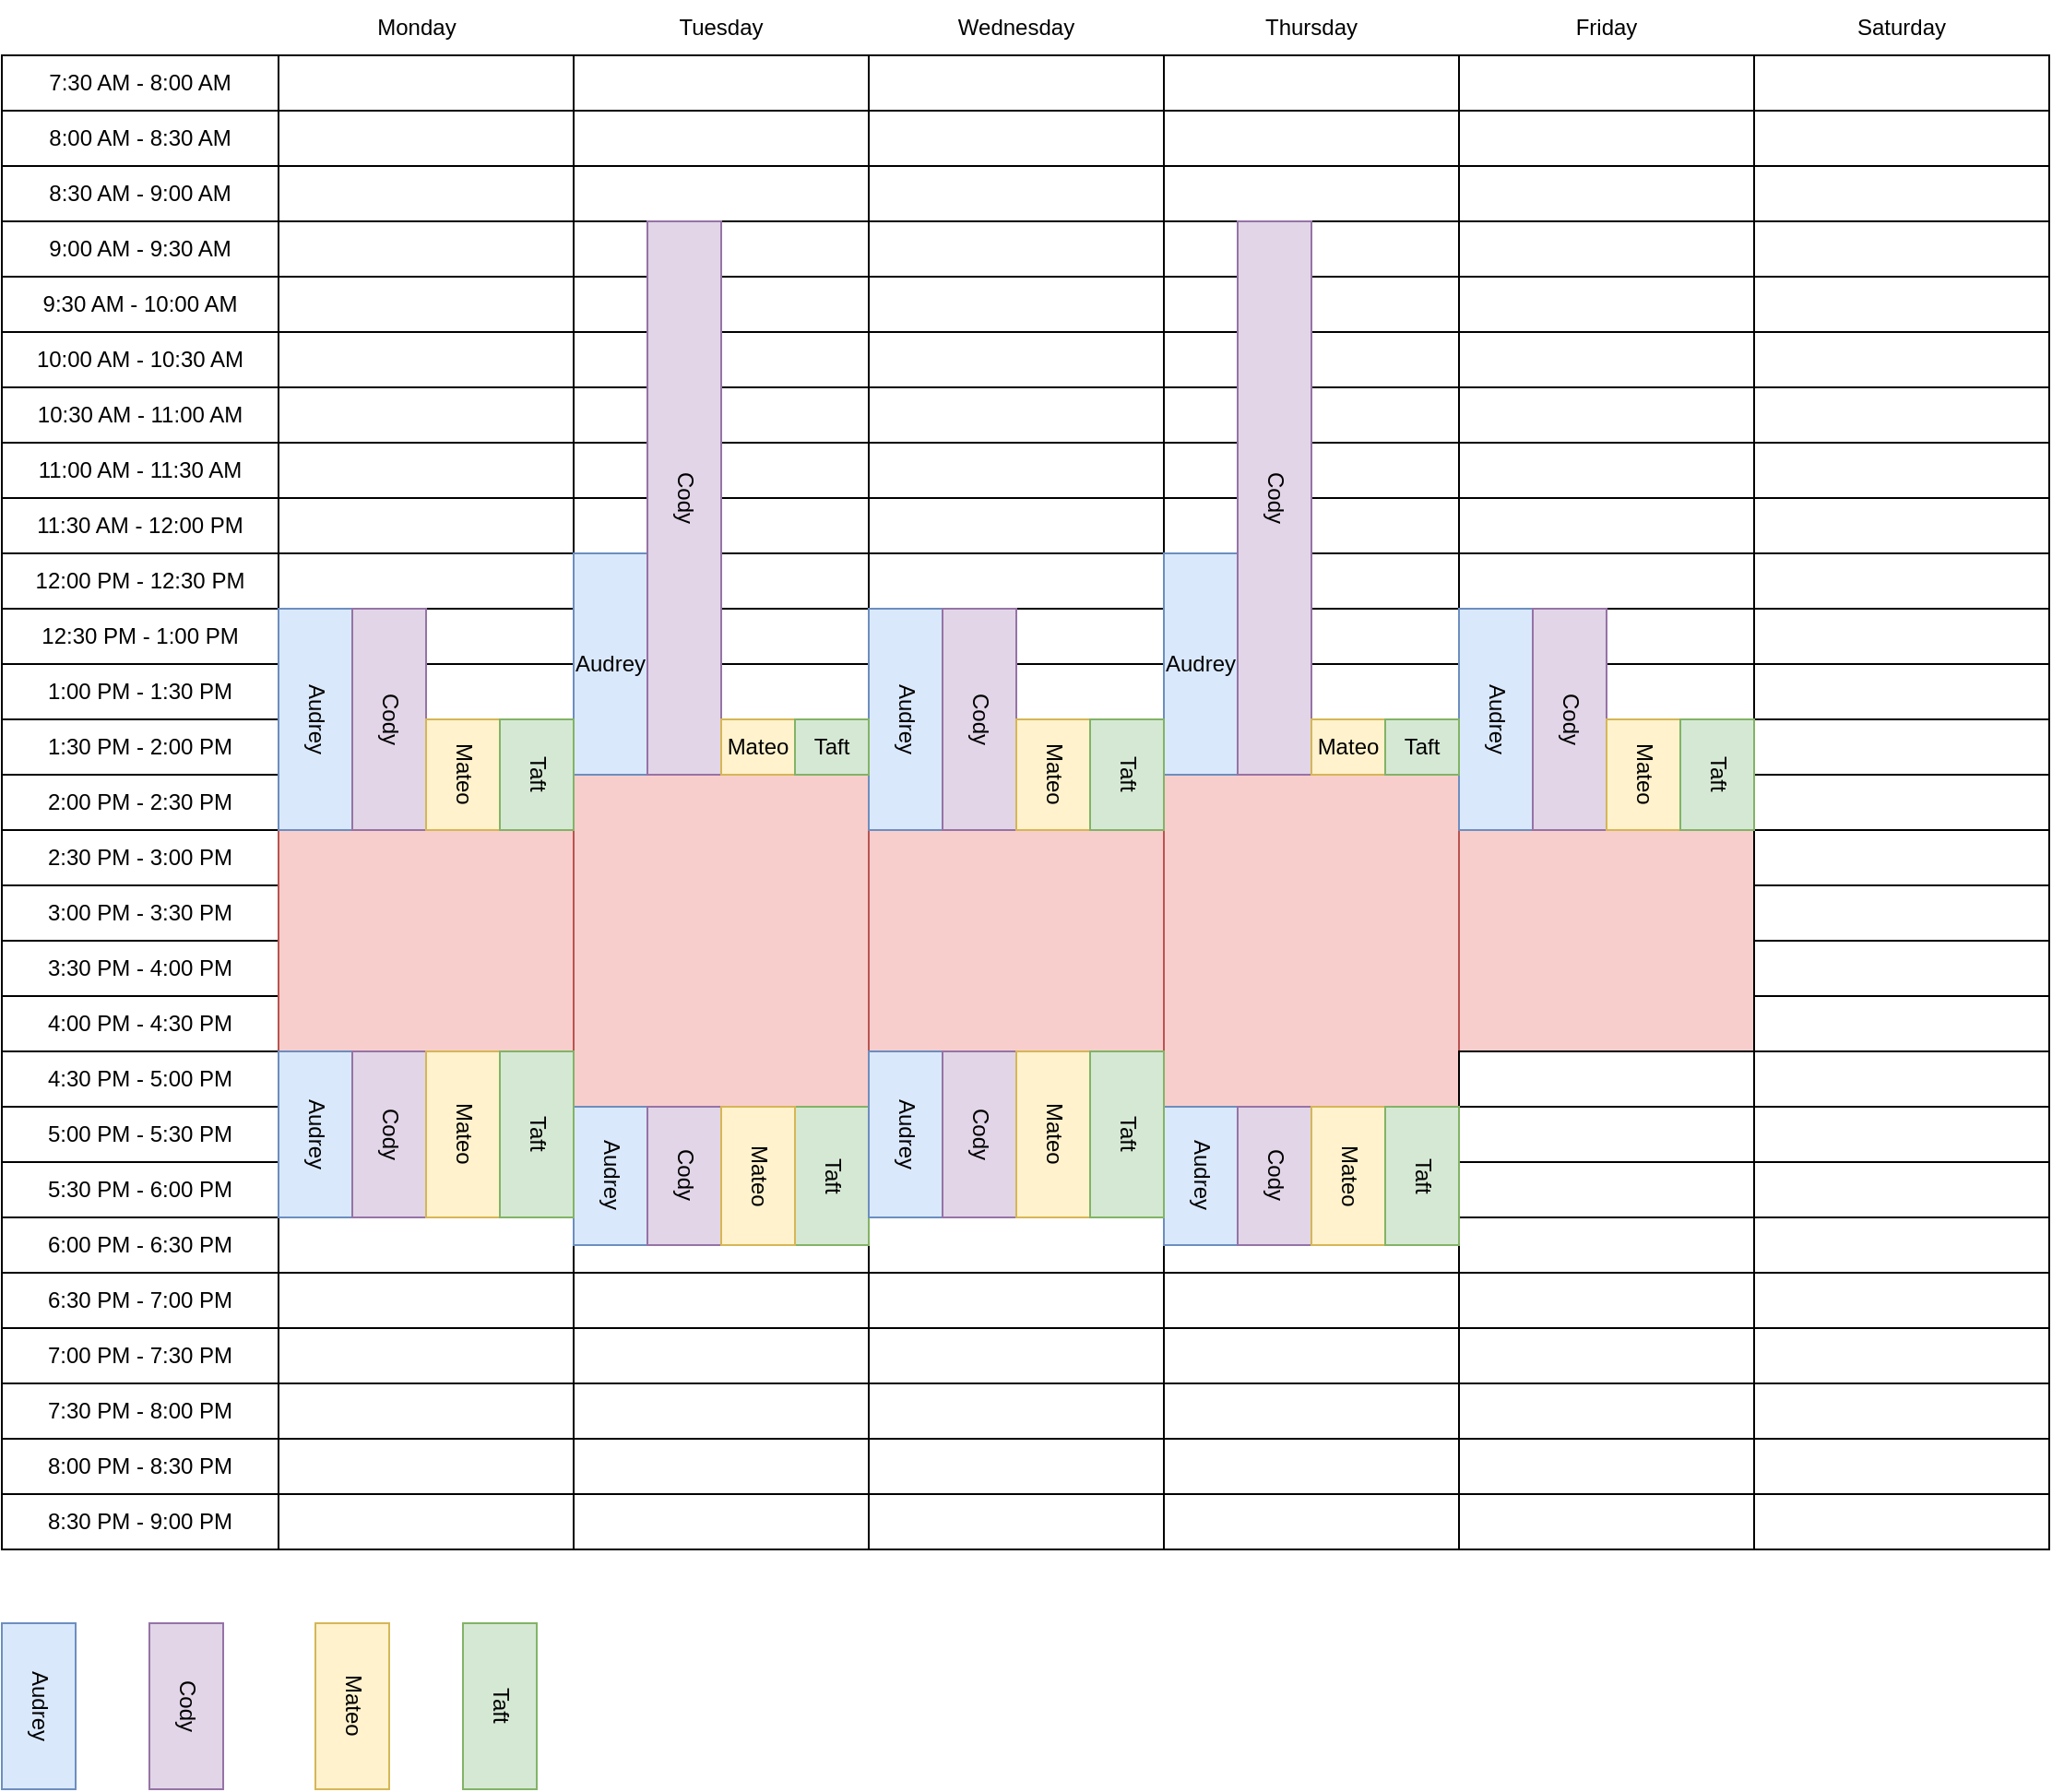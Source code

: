 <mxfile>
    <diagram id="uP_zvnIh-xmorhRnee6C" name="Page-1">
        <mxGraphModel dx="781" dy="702" grid="1" gridSize="10" guides="1" tooltips="1" connect="1" arrows="1" fold="1" page="1" pageScale="1" pageWidth="850" pageHeight="1100" math="0" shadow="0">
            <root>
                <mxCell id="0"/>
                <mxCell id="1" parent="0"/>
                <mxCell id="2" value="" style="rounded=0;whiteSpace=wrap;html=1;" parent="1" vertex="1">
                    <mxGeometry x="100" y="40" width="150" height="810" as="geometry"/>
                </mxCell>
                <mxCell id="4" value="7:30 AM - 8:00 AM" style="rounded=0;whiteSpace=wrap;html=1;" parent="1" vertex="1">
                    <mxGeometry x="100" y="40" width="150" height="30" as="geometry"/>
                </mxCell>
                <mxCell id="5" value="8:00 AM - 8:30 AM" style="rounded=0;whiteSpace=wrap;html=1;" parent="1" vertex="1">
                    <mxGeometry x="100" y="70" width="150" height="30" as="geometry"/>
                </mxCell>
                <mxCell id="7" value="8:30 AM - 9:00 AM" style="rounded=0;whiteSpace=wrap;html=1;" parent="1" vertex="1">
                    <mxGeometry x="100" y="100" width="150" height="30" as="geometry"/>
                </mxCell>
                <mxCell id="8" value="10:30 AM - 11:00 AM" style="rounded=0;whiteSpace=wrap;html=1;" parent="1" vertex="1">
                    <mxGeometry x="100" y="220" width="150" height="30" as="geometry"/>
                </mxCell>
                <mxCell id="9" value="11:00 AM - 11:30 AM" style="rounded=0;whiteSpace=wrap;html=1;" parent="1" vertex="1">
                    <mxGeometry x="100" y="250" width="150" height="30" as="geometry"/>
                </mxCell>
                <mxCell id="10" value="11:30 AM - 12:00 PM" style="rounded=0;whiteSpace=wrap;html=1;" parent="1" vertex="1">
                    <mxGeometry x="100" y="280" width="150" height="30" as="geometry"/>
                </mxCell>
                <mxCell id="11" value="12:00 PM - 12:30 PM" style="rounded=0;whiteSpace=wrap;html=1;" parent="1" vertex="1">
                    <mxGeometry x="100" y="310" width="150" height="30" as="geometry"/>
                </mxCell>
                <mxCell id="12" value="12:30 PM - 1:00 PM" style="rounded=0;whiteSpace=wrap;html=1;" parent="1" vertex="1">
                    <mxGeometry x="100" y="340" width="150" height="30" as="geometry"/>
                </mxCell>
                <mxCell id="13" value="1:00 PM - 1:30 PM" style="rounded=0;whiteSpace=wrap;html=1;" parent="1" vertex="1">
                    <mxGeometry x="100" y="370" width="150" height="30" as="geometry"/>
                </mxCell>
                <mxCell id="14" value="1:30 PM - 2:00 PM" style="rounded=0;whiteSpace=wrap;html=1;" parent="1" vertex="1">
                    <mxGeometry x="100" y="400" width="150" height="30" as="geometry"/>
                </mxCell>
                <mxCell id="15" value="2:00 PM - 2:30 PM" style="rounded=0;whiteSpace=wrap;html=1;" parent="1" vertex="1">
                    <mxGeometry x="100" y="430" width="150" height="30" as="geometry"/>
                </mxCell>
                <mxCell id="16" value="2:30 PM - 3:00 PM" style="rounded=0;whiteSpace=wrap;html=1;" parent="1" vertex="1">
                    <mxGeometry x="100" y="460" width="150" height="30" as="geometry"/>
                </mxCell>
                <mxCell id="17" value="3:00 PM - 3:30 PM" style="rounded=0;whiteSpace=wrap;html=1;" parent="1" vertex="1">
                    <mxGeometry x="100" y="490" width="150" height="30" as="geometry"/>
                </mxCell>
                <mxCell id="18" value="3:30 PM - 4:00 PM" style="rounded=0;whiteSpace=wrap;html=1;" parent="1" vertex="1">
                    <mxGeometry x="100" y="520" width="150" height="30" as="geometry"/>
                </mxCell>
                <mxCell id="19" value="4:00 PM - 4:30 PM" style="rounded=0;whiteSpace=wrap;html=1;" parent="1" vertex="1">
                    <mxGeometry x="100" y="550" width="150" height="30" as="geometry"/>
                </mxCell>
                <mxCell id="20" value="4:30 PM - 5:00 PM" style="rounded=0;whiteSpace=wrap;html=1;" parent="1" vertex="1">
                    <mxGeometry x="100" y="580" width="150" height="30" as="geometry"/>
                </mxCell>
                <mxCell id="23" value="5:00 PM - 5:30 PM" style="rounded=0;whiteSpace=wrap;html=1;" parent="1" vertex="1">
                    <mxGeometry x="100" y="610" width="150" height="30" as="geometry"/>
                </mxCell>
                <mxCell id="24" value="10:00 AM - 10:30 AM" style="rounded=0;whiteSpace=wrap;html=1;" parent="1" vertex="1">
                    <mxGeometry x="100" y="190" width="150" height="30" as="geometry"/>
                </mxCell>
                <mxCell id="25" value="5:30 PM - 6:00 PM" style="rounded=0;whiteSpace=wrap;html=1;" parent="1" vertex="1">
                    <mxGeometry x="100" y="640" width="150" height="30" as="geometry"/>
                </mxCell>
                <mxCell id="26" value="6:00 PM - 6:30 PM" style="rounded=0;whiteSpace=wrap;html=1;" parent="1" vertex="1">
                    <mxGeometry x="100" y="670" width="150" height="30" as="geometry"/>
                </mxCell>
                <mxCell id="27" value="6:30 PM - 7:00 PM" style="rounded=0;whiteSpace=wrap;html=1;" parent="1" vertex="1">
                    <mxGeometry x="100" y="700" width="150" height="30" as="geometry"/>
                </mxCell>
                <mxCell id="28" value="7:00 PM - 7:30 PM" style="rounded=0;whiteSpace=wrap;html=1;" parent="1" vertex="1">
                    <mxGeometry x="100" y="730" width="150" height="30" as="geometry"/>
                </mxCell>
                <mxCell id="30" value="7:30 PM - 8:00 PM" style="rounded=0;whiteSpace=wrap;html=1;" parent="1" vertex="1">
                    <mxGeometry x="100" y="760" width="150" height="30" as="geometry"/>
                </mxCell>
                <mxCell id="31" value="8:00 PM - 8:30 PM" style="rounded=0;whiteSpace=wrap;html=1;" parent="1" vertex="1">
                    <mxGeometry x="100" y="790" width="150" height="30" as="geometry"/>
                </mxCell>
                <mxCell id="32" value="8:30 PM - 9:00 PM" style="rounded=0;whiteSpace=wrap;html=1;" parent="1" vertex="1">
                    <mxGeometry x="100" y="820" width="150" height="30" as="geometry"/>
                </mxCell>
                <mxCell id="35" value="" style="rounded=0;whiteSpace=wrap;html=1;fillColor=#f8cecc;strokeColor=#b85450;" parent="1" vertex="1">
                    <mxGeometry x="250" y="40" width="160" height="810" as="geometry"/>
                </mxCell>
                <mxCell id="36" value="Monday" style="text;html=1;align=center;verticalAlign=middle;whiteSpace=wrap;rounded=0;" parent="1" vertex="1">
                    <mxGeometry x="295" y="10" width="60" height="30" as="geometry"/>
                </mxCell>
                <mxCell id="37" value="" style="rounded=0;whiteSpace=wrap;html=1;" parent="1" vertex="1">
                    <mxGeometry x="250" y="40" width="160" height="30" as="geometry"/>
                </mxCell>
                <mxCell id="38" value="" style="rounded=0;whiteSpace=wrap;html=1;" parent="1" vertex="1">
                    <mxGeometry x="250" y="70" width="160" height="30" as="geometry"/>
                </mxCell>
                <mxCell id="40" value="" style="rounded=0;whiteSpace=wrap;html=1;" parent="1" vertex="1">
                    <mxGeometry x="250" y="130" width="160" height="30" as="geometry"/>
                </mxCell>
                <mxCell id="41" value="" style="rounded=0;whiteSpace=wrap;html=1;" parent="1" vertex="1">
                    <mxGeometry x="250" y="160" width="160" height="30" as="geometry"/>
                </mxCell>
                <mxCell id="42" value="" style="rounded=0;whiteSpace=wrap;html=1;" parent="1" vertex="1">
                    <mxGeometry x="250" y="190" width="160" height="30" as="geometry"/>
                </mxCell>
                <mxCell id="43" value="" style="rounded=0;whiteSpace=wrap;html=1;" parent="1" vertex="1">
                    <mxGeometry x="250" y="220" width="160" height="30" as="geometry"/>
                </mxCell>
                <mxCell id="44" value="" style="rounded=0;whiteSpace=wrap;html=1;" parent="1" vertex="1">
                    <mxGeometry x="250" y="250" width="160" height="30" as="geometry"/>
                </mxCell>
                <mxCell id="45" value="" style="rounded=0;whiteSpace=wrap;html=1;" parent="1" vertex="1">
                    <mxGeometry x="250" y="280" width="160" height="30" as="geometry"/>
                </mxCell>
                <mxCell id="46" value="" style="rounded=0;whiteSpace=wrap;html=1;" parent="1" vertex="1">
                    <mxGeometry x="250" y="310" width="160" height="30" as="geometry"/>
                </mxCell>
                <mxCell id="47" value="" style="rounded=0;whiteSpace=wrap;html=1;" parent="1" vertex="1">
                    <mxGeometry x="250" y="340" width="160" height="30" as="geometry"/>
                </mxCell>
                <mxCell id="48" value="" style="rounded=0;whiteSpace=wrap;html=1;" parent="1" vertex="1">
                    <mxGeometry x="250" y="370" width="160" height="30" as="geometry"/>
                </mxCell>
                <mxCell id="49" value="" style="rounded=0;whiteSpace=wrap;html=1;" parent="1" vertex="1">
                    <mxGeometry x="250" y="400" width="160" height="30" as="geometry"/>
                </mxCell>
                <mxCell id="50" value="" style="rounded=0;whiteSpace=wrap;html=1;" parent="1" vertex="1">
                    <mxGeometry x="250" y="430" width="160" height="30" as="geometry"/>
                </mxCell>
                <mxCell id="55" value="" style="rounded=0;whiteSpace=wrap;html=1;" parent="1" vertex="1">
                    <mxGeometry x="250" y="580" width="160" height="30" as="geometry"/>
                </mxCell>
                <mxCell id="56" value="" style="rounded=0;whiteSpace=wrap;html=1;" parent="1" vertex="1">
                    <mxGeometry x="250" y="610" width="160" height="30" as="geometry"/>
                </mxCell>
                <mxCell id="57" value="" style="rounded=0;whiteSpace=wrap;html=1;" parent="1" vertex="1">
                    <mxGeometry x="250" y="640" width="160" height="30" as="geometry"/>
                </mxCell>
                <mxCell id="58" value="" style="rounded=0;whiteSpace=wrap;html=1;" parent="1" vertex="1">
                    <mxGeometry x="250" y="670" width="160" height="30" as="geometry"/>
                </mxCell>
                <mxCell id="59" value="" style="rounded=0;whiteSpace=wrap;html=1;" parent="1" vertex="1">
                    <mxGeometry x="250" y="700" width="160" height="30" as="geometry"/>
                </mxCell>
                <mxCell id="60" value="" style="rounded=0;whiteSpace=wrap;html=1;" parent="1" vertex="1">
                    <mxGeometry x="250" y="730" width="160" height="30" as="geometry"/>
                </mxCell>
                <mxCell id="61" value="" style="rounded=0;whiteSpace=wrap;html=1;" parent="1" vertex="1">
                    <mxGeometry x="250" y="760" width="160" height="30" as="geometry"/>
                </mxCell>
                <mxCell id="62" value="" style="rounded=0;whiteSpace=wrap;html=1;" parent="1" vertex="1">
                    <mxGeometry x="250" y="790" width="160" height="30" as="geometry"/>
                </mxCell>
                <mxCell id="63" value="" style="rounded=0;whiteSpace=wrap;html=1;" parent="1" vertex="1">
                    <mxGeometry x="250" y="820" width="160" height="30" as="geometry"/>
                </mxCell>
                <mxCell id="64" value="" style="rounded=0;whiteSpace=wrap;html=1;fillColor=#f8cecc;strokeColor=#b85450;" parent="1" vertex="1">
                    <mxGeometry x="410" y="40" width="160" height="810" as="geometry"/>
                </mxCell>
                <mxCell id="65" value="Tuesday" style="text;html=1;align=center;verticalAlign=middle;whiteSpace=wrap;rounded=0;" parent="1" vertex="1">
                    <mxGeometry x="460" y="10" width="60" height="30" as="geometry"/>
                </mxCell>
                <mxCell id="66" value="" style="rounded=0;whiteSpace=wrap;html=1;" parent="1" vertex="1">
                    <mxGeometry x="410" y="40" width="160" height="30" as="geometry"/>
                </mxCell>
                <mxCell id="67" value="" style="rounded=0;whiteSpace=wrap;html=1;" parent="1" vertex="1">
                    <mxGeometry x="410" y="70" width="160" height="30" as="geometry"/>
                </mxCell>
                <mxCell id="68" value="" style="rounded=0;whiteSpace=wrap;html=1;" parent="1" vertex="1">
                    <mxGeometry x="410" y="100" width="160" height="30" as="geometry"/>
                </mxCell>
                <mxCell id="69" value="" style="rounded=0;whiteSpace=wrap;html=1;" parent="1" vertex="1">
                    <mxGeometry x="410" y="130" width="160" height="30" as="geometry"/>
                </mxCell>
                <mxCell id="70" value="" style="rounded=0;whiteSpace=wrap;html=1;" parent="1" vertex="1">
                    <mxGeometry x="410" y="160" width="160" height="30" as="geometry"/>
                </mxCell>
                <mxCell id="71" value="" style="rounded=0;whiteSpace=wrap;html=1;" parent="1" vertex="1">
                    <mxGeometry x="410" y="190" width="160" height="30" as="geometry"/>
                </mxCell>
                <mxCell id="72" value="" style="rounded=0;whiteSpace=wrap;html=1;" parent="1" vertex="1">
                    <mxGeometry x="410" y="220" width="160" height="30" as="geometry"/>
                </mxCell>
                <mxCell id="73" value="" style="rounded=0;whiteSpace=wrap;html=1;" parent="1" vertex="1">
                    <mxGeometry x="410" y="250" width="160" height="30" as="geometry"/>
                </mxCell>
                <mxCell id="74" value="" style="rounded=0;whiteSpace=wrap;html=1;" parent="1" vertex="1">
                    <mxGeometry x="410" y="280" width="160" height="30" as="geometry"/>
                </mxCell>
                <mxCell id="75" value="" style="rounded=0;whiteSpace=wrap;html=1;" parent="1" vertex="1">
                    <mxGeometry x="410" y="310" width="160" height="30" as="geometry"/>
                </mxCell>
                <mxCell id="76" value="" style="rounded=0;whiteSpace=wrap;html=1;" parent="1" vertex="1">
                    <mxGeometry x="410" y="340" width="160" height="30" as="geometry"/>
                </mxCell>
                <mxCell id="77" value="" style="rounded=0;whiteSpace=wrap;html=1;" parent="1" vertex="1">
                    <mxGeometry x="410" y="370" width="160" height="30" as="geometry"/>
                </mxCell>
                <mxCell id="78" value="" style="rounded=0;whiteSpace=wrap;html=1;" parent="1" vertex="1">
                    <mxGeometry x="410" y="400" width="160" height="30" as="geometry"/>
                </mxCell>
                <mxCell id="85" value="" style="rounded=0;whiteSpace=wrap;html=1;" parent="1" vertex="1">
                    <mxGeometry x="410" y="610" width="160" height="30" as="geometry"/>
                </mxCell>
                <mxCell id="86" value="" style="rounded=0;whiteSpace=wrap;html=1;" parent="1" vertex="1">
                    <mxGeometry x="410" y="640" width="160" height="30" as="geometry"/>
                </mxCell>
                <mxCell id="87" value="" style="rounded=0;whiteSpace=wrap;html=1;" parent="1" vertex="1">
                    <mxGeometry x="410" y="670" width="160" height="30" as="geometry"/>
                </mxCell>
                <mxCell id="88" value="" style="rounded=0;whiteSpace=wrap;html=1;" parent="1" vertex="1">
                    <mxGeometry x="410" y="700" width="160" height="30" as="geometry"/>
                </mxCell>
                <mxCell id="89" value="" style="rounded=0;whiteSpace=wrap;html=1;" parent="1" vertex="1">
                    <mxGeometry x="410" y="730" width="160" height="30" as="geometry"/>
                </mxCell>
                <mxCell id="90" value="" style="rounded=0;whiteSpace=wrap;html=1;" parent="1" vertex="1">
                    <mxGeometry x="410" y="760" width="160" height="30" as="geometry"/>
                </mxCell>
                <mxCell id="91" value="" style="rounded=0;whiteSpace=wrap;html=1;" parent="1" vertex="1">
                    <mxGeometry x="410" y="790" width="160" height="30" as="geometry"/>
                </mxCell>
                <mxCell id="92" value="" style="rounded=0;whiteSpace=wrap;html=1;" parent="1" vertex="1">
                    <mxGeometry x="410" y="820" width="160" height="30" as="geometry"/>
                </mxCell>
                <mxCell id="93" value="" style="rounded=0;whiteSpace=wrap;html=1;fillColor=#f8cecc;strokeColor=#b85450;" parent="1" vertex="1">
                    <mxGeometry x="570" y="40" width="160" height="810" as="geometry"/>
                </mxCell>
                <mxCell id="94" value="Wednesday" style="text;html=1;align=center;verticalAlign=middle;whiteSpace=wrap;rounded=0;" parent="1" vertex="1">
                    <mxGeometry x="620" y="10" width="60" height="30" as="geometry"/>
                </mxCell>
                <mxCell id="95" value="" style="rounded=0;whiteSpace=wrap;html=1;" parent="1" vertex="1">
                    <mxGeometry x="570" y="40" width="160" height="30" as="geometry"/>
                </mxCell>
                <mxCell id="96" value="" style="rounded=0;whiteSpace=wrap;html=1;" parent="1" vertex="1">
                    <mxGeometry x="570" y="70" width="160" height="30" as="geometry"/>
                </mxCell>
                <mxCell id="97" value="" style="rounded=0;whiteSpace=wrap;html=1;" parent="1" vertex="1">
                    <mxGeometry x="570" y="100" width="160" height="30" as="geometry"/>
                </mxCell>
                <mxCell id="98" value="" style="rounded=0;whiteSpace=wrap;html=1;" parent="1" vertex="1">
                    <mxGeometry x="570" y="130" width="160" height="30" as="geometry"/>
                </mxCell>
                <mxCell id="99" value="" style="rounded=0;whiteSpace=wrap;html=1;" parent="1" vertex="1">
                    <mxGeometry x="570" y="160" width="160" height="30" as="geometry"/>
                </mxCell>
                <mxCell id="100" value="" style="rounded=0;whiteSpace=wrap;html=1;" parent="1" vertex="1">
                    <mxGeometry x="570" y="190" width="160" height="30" as="geometry"/>
                </mxCell>
                <mxCell id="101" value="" style="rounded=0;whiteSpace=wrap;html=1;" parent="1" vertex="1">
                    <mxGeometry x="570" y="220" width="160" height="30" as="geometry"/>
                </mxCell>
                <mxCell id="102" value="" style="rounded=0;whiteSpace=wrap;html=1;" parent="1" vertex="1">
                    <mxGeometry x="570" y="250" width="160" height="30" as="geometry"/>
                </mxCell>
                <mxCell id="103" value="" style="rounded=0;whiteSpace=wrap;html=1;" parent="1" vertex="1">
                    <mxGeometry x="570" y="280" width="160" height="30" as="geometry"/>
                </mxCell>
                <mxCell id="104" value="" style="rounded=0;whiteSpace=wrap;html=1;" parent="1" vertex="1">
                    <mxGeometry x="570" y="310" width="160" height="30" as="geometry"/>
                </mxCell>
                <mxCell id="105" value="" style="rounded=0;whiteSpace=wrap;html=1;" parent="1" vertex="1">
                    <mxGeometry x="570" y="340" width="160" height="30" as="geometry"/>
                </mxCell>
                <mxCell id="106" value="" style="rounded=0;whiteSpace=wrap;html=1;" parent="1" vertex="1">
                    <mxGeometry x="570" y="370" width="160" height="30" as="geometry"/>
                </mxCell>
                <mxCell id="107" value="" style="rounded=0;whiteSpace=wrap;html=1;" parent="1" vertex="1">
                    <mxGeometry x="570" y="400" width="160" height="30" as="geometry"/>
                </mxCell>
                <mxCell id="108" value="" style="rounded=0;whiteSpace=wrap;html=1;" parent="1" vertex="1">
                    <mxGeometry x="570" y="430" width="160" height="30" as="geometry"/>
                </mxCell>
                <mxCell id="113" value="" style="rounded=0;whiteSpace=wrap;html=1;" parent="1" vertex="1">
                    <mxGeometry x="570" y="580" width="160" height="30" as="geometry"/>
                </mxCell>
                <mxCell id="114" value="" style="rounded=0;whiteSpace=wrap;html=1;" parent="1" vertex="1">
                    <mxGeometry x="570" y="610" width="160" height="30" as="geometry"/>
                </mxCell>
                <mxCell id="115" value="" style="rounded=0;whiteSpace=wrap;html=1;" parent="1" vertex="1">
                    <mxGeometry x="570" y="640" width="160" height="30" as="geometry"/>
                </mxCell>
                <mxCell id="116" value="" style="rounded=0;whiteSpace=wrap;html=1;" parent="1" vertex="1">
                    <mxGeometry x="570" y="670" width="160" height="30" as="geometry"/>
                </mxCell>
                <mxCell id="117" value="" style="rounded=0;whiteSpace=wrap;html=1;" parent="1" vertex="1">
                    <mxGeometry x="570" y="700" width="160" height="30" as="geometry"/>
                </mxCell>
                <mxCell id="118" value="" style="rounded=0;whiteSpace=wrap;html=1;" parent="1" vertex="1">
                    <mxGeometry x="570" y="730" width="160" height="30" as="geometry"/>
                </mxCell>
                <mxCell id="119" value="" style="rounded=0;whiteSpace=wrap;html=1;" parent="1" vertex="1">
                    <mxGeometry x="570" y="760" width="160" height="30" as="geometry"/>
                </mxCell>
                <mxCell id="120" value="" style="rounded=0;whiteSpace=wrap;html=1;" parent="1" vertex="1">
                    <mxGeometry x="570" y="790" width="160" height="30" as="geometry"/>
                </mxCell>
                <mxCell id="121" value="" style="rounded=0;whiteSpace=wrap;html=1;" parent="1" vertex="1">
                    <mxGeometry x="570" y="820" width="160" height="30" as="geometry"/>
                </mxCell>
                <mxCell id="122" value="" style="rounded=0;whiteSpace=wrap;html=1;fillColor=#f8cecc;strokeColor=#b85450;" parent="1" vertex="1">
                    <mxGeometry x="730" y="40" width="160" height="810" as="geometry"/>
                </mxCell>
                <mxCell id="123" value="Thursday" style="text;html=1;align=center;verticalAlign=middle;whiteSpace=wrap;rounded=0;" parent="1" vertex="1">
                    <mxGeometry x="780" y="10" width="60" height="30" as="geometry"/>
                </mxCell>
                <mxCell id="124" value="" style="rounded=0;whiteSpace=wrap;html=1;" parent="1" vertex="1">
                    <mxGeometry x="730" y="40" width="160" height="30" as="geometry"/>
                </mxCell>
                <mxCell id="125" value="" style="rounded=0;whiteSpace=wrap;html=1;" parent="1" vertex="1">
                    <mxGeometry x="730" y="70" width="160" height="30" as="geometry"/>
                </mxCell>
                <mxCell id="126" value="" style="rounded=0;whiteSpace=wrap;html=1;" parent="1" vertex="1">
                    <mxGeometry x="730" y="100" width="160" height="30" as="geometry"/>
                </mxCell>
                <mxCell id="127" value="" style="rounded=0;whiteSpace=wrap;html=1;" parent="1" vertex="1">
                    <mxGeometry x="730" y="130" width="160" height="30" as="geometry"/>
                </mxCell>
                <mxCell id="128" value="" style="rounded=0;whiteSpace=wrap;html=1;" parent="1" vertex="1">
                    <mxGeometry x="730" y="160" width="160" height="30" as="geometry"/>
                </mxCell>
                <mxCell id="129" value="" style="rounded=0;whiteSpace=wrap;html=1;" parent="1" vertex="1">
                    <mxGeometry x="730" y="190" width="160" height="30" as="geometry"/>
                </mxCell>
                <mxCell id="130" value="" style="rounded=0;whiteSpace=wrap;html=1;" parent="1" vertex="1">
                    <mxGeometry x="730" y="220" width="160" height="30" as="geometry"/>
                </mxCell>
                <mxCell id="131" value="" style="rounded=0;whiteSpace=wrap;html=1;" parent="1" vertex="1">
                    <mxGeometry x="730" y="250" width="160" height="30" as="geometry"/>
                </mxCell>
                <mxCell id="132" value="" style="rounded=0;whiteSpace=wrap;html=1;" parent="1" vertex="1">
                    <mxGeometry x="730" y="280" width="160" height="30" as="geometry"/>
                </mxCell>
                <mxCell id="133" value="" style="rounded=0;whiteSpace=wrap;html=1;" parent="1" vertex="1">
                    <mxGeometry x="730" y="310" width="160" height="30" as="geometry"/>
                </mxCell>
                <mxCell id="134" value="" style="rounded=0;whiteSpace=wrap;html=1;" parent="1" vertex="1">
                    <mxGeometry x="730" y="340" width="160" height="30" as="geometry"/>
                </mxCell>
                <mxCell id="135" value="" style="rounded=0;whiteSpace=wrap;html=1;" parent="1" vertex="1">
                    <mxGeometry x="730" y="370" width="160" height="30" as="geometry"/>
                </mxCell>
                <mxCell id="136" value="" style="rounded=0;whiteSpace=wrap;html=1;" parent="1" vertex="1">
                    <mxGeometry x="730" y="400" width="160" height="30" as="geometry"/>
                </mxCell>
                <mxCell id="143" value="" style="rounded=0;whiteSpace=wrap;html=1;" parent="1" vertex="1">
                    <mxGeometry x="730" y="610" width="160" height="30" as="geometry"/>
                </mxCell>
                <mxCell id="144" value="" style="rounded=0;whiteSpace=wrap;html=1;" parent="1" vertex="1">
                    <mxGeometry x="730" y="640" width="160" height="30" as="geometry"/>
                </mxCell>
                <mxCell id="145" value="" style="rounded=0;whiteSpace=wrap;html=1;" parent="1" vertex="1">
                    <mxGeometry x="730" y="670" width="160" height="30" as="geometry"/>
                </mxCell>
                <mxCell id="146" value="" style="rounded=0;whiteSpace=wrap;html=1;" parent="1" vertex="1">
                    <mxGeometry x="730" y="700" width="160" height="30" as="geometry"/>
                </mxCell>
                <mxCell id="147" value="" style="rounded=0;whiteSpace=wrap;html=1;" parent="1" vertex="1">
                    <mxGeometry x="730" y="730" width="160" height="30" as="geometry"/>
                </mxCell>
                <mxCell id="148" value="" style="rounded=0;whiteSpace=wrap;html=1;" parent="1" vertex="1">
                    <mxGeometry x="730" y="760" width="160" height="30" as="geometry"/>
                </mxCell>
                <mxCell id="149" value="" style="rounded=0;whiteSpace=wrap;html=1;" parent="1" vertex="1">
                    <mxGeometry x="730" y="790" width="160" height="30" as="geometry"/>
                </mxCell>
                <mxCell id="150" value="" style="rounded=0;whiteSpace=wrap;html=1;" parent="1" vertex="1">
                    <mxGeometry x="730" y="820" width="160" height="30" as="geometry"/>
                </mxCell>
                <mxCell id="151" value="" style="rounded=0;whiteSpace=wrap;html=1;fillColor=#f8cecc;strokeColor=#b85450;" parent="1" vertex="1">
                    <mxGeometry x="890" y="40" width="160" height="810" as="geometry"/>
                </mxCell>
                <mxCell id="152" value="Friday" style="text;html=1;align=center;verticalAlign=middle;whiteSpace=wrap;rounded=0;" parent="1" vertex="1">
                    <mxGeometry x="940" y="10" width="60" height="30" as="geometry"/>
                </mxCell>
                <mxCell id="153" value="" style="rounded=0;whiteSpace=wrap;html=1;" parent="1" vertex="1">
                    <mxGeometry x="890" y="40" width="160" height="30" as="geometry"/>
                </mxCell>
                <mxCell id="154" value="" style="rounded=0;whiteSpace=wrap;html=1;" parent="1" vertex="1">
                    <mxGeometry x="890" y="70" width="160" height="30" as="geometry"/>
                </mxCell>
                <mxCell id="155" value="" style="rounded=0;whiteSpace=wrap;html=1;" parent="1" vertex="1">
                    <mxGeometry x="890" y="100" width="160" height="30" as="geometry"/>
                </mxCell>
                <mxCell id="156" value="" style="rounded=0;whiteSpace=wrap;html=1;" parent="1" vertex="1">
                    <mxGeometry x="890" y="130" width="160" height="30" as="geometry"/>
                </mxCell>
                <mxCell id="157" value="" style="rounded=0;whiteSpace=wrap;html=1;" parent="1" vertex="1">
                    <mxGeometry x="890" y="160" width="160" height="30" as="geometry"/>
                </mxCell>
                <mxCell id="158" value="" style="rounded=0;whiteSpace=wrap;html=1;" parent="1" vertex="1">
                    <mxGeometry x="890" y="190" width="160" height="30" as="geometry"/>
                </mxCell>
                <mxCell id="159" value="" style="rounded=0;whiteSpace=wrap;html=1;" parent="1" vertex="1">
                    <mxGeometry x="890" y="220" width="160" height="30" as="geometry"/>
                </mxCell>
                <mxCell id="160" value="" style="rounded=0;whiteSpace=wrap;html=1;" parent="1" vertex="1">
                    <mxGeometry x="890" y="250" width="160" height="30" as="geometry"/>
                </mxCell>
                <mxCell id="161" value="" style="rounded=0;whiteSpace=wrap;html=1;" parent="1" vertex="1">
                    <mxGeometry x="890" y="280" width="160" height="30" as="geometry"/>
                </mxCell>
                <mxCell id="162" value="" style="rounded=0;whiteSpace=wrap;html=1;" parent="1" vertex="1">
                    <mxGeometry x="890" y="310" width="160" height="30" as="geometry"/>
                </mxCell>
                <mxCell id="163" value="" style="rounded=0;whiteSpace=wrap;html=1;" parent="1" vertex="1">
                    <mxGeometry x="890" y="340" width="160" height="30" as="geometry"/>
                </mxCell>
                <mxCell id="164" value="" style="rounded=0;whiteSpace=wrap;html=1;" parent="1" vertex="1">
                    <mxGeometry x="890" y="370" width="160" height="30" as="geometry"/>
                </mxCell>
                <mxCell id="165" value="" style="rounded=0;whiteSpace=wrap;html=1;" parent="1" vertex="1">
                    <mxGeometry x="890" y="400" width="160" height="30" as="geometry"/>
                </mxCell>
                <mxCell id="166" value="" style="rounded=0;whiteSpace=wrap;html=1;" parent="1" vertex="1">
                    <mxGeometry x="890" y="430" width="160" height="30" as="geometry"/>
                </mxCell>
                <mxCell id="171" value="" style="rounded=0;whiteSpace=wrap;html=1;" parent="1" vertex="1">
                    <mxGeometry x="890" y="580" width="160" height="30" as="geometry"/>
                </mxCell>
                <mxCell id="172" value="" style="rounded=0;whiteSpace=wrap;html=1;" parent="1" vertex="1">
                    <mxGeometry x="890" y="610" width="160" height="30" as="geometry"/>
                </mxCell>
                <mxCell id="173" value="" style="rounded=0;whiteSpace=wrap;html=1;" parent="1" vertex="1">
                    <mxGeometry x="890" y="640" width="160" height="30" as="geometry"/>
                </mxCell>
                <mxCell id="174" value="" style="rounded=0;whiteSpace=wrap;html=1;" parent="1" vertex="1">
                    <mxGeometry x="890" y="670" width="160" height="30" as="geometry"/>
                </mxCell>
                <mxCell id="175" value="" style="rounded=0;whiteSpace=wrap;html=1;" parent="1" vertex="1">
                    <mxGeometry x="890" y="700" width="160" height="30" as="geometry"/>
                </mxCell>
                <mxCell id="176" value="" style="rounded=0;whiteSpace=wrap;html=1;" parent="1" vertex="1">
                    <mxGeometry x="890" y="730" width="160" height="30" as="geometry"/>
                </mxCell>
                <mxCell id="177" value="" style="rounded=0;whiteSpace=wrap;html=1;" parent="1" vertex="1">
                    <mxGeometry x="890" y="760" width="160" height="30" as="geometry"/>
                </mxCell>
                <mxCell id="178" value="" style="rounded=0;whiteSpace=wrap;html=1;" parent="1" vertex="1">
                    <mxGeometry x="890" y="790" width="160" height="30" as="geometry"/>
                </mxCell>
                <mxCell id="179" value="" style="rounded=0;whiteSpace=wrap;html=1;" parent="1" vertex="1">
                    <mxGeometry x="890" y="820" width="160" height="30" as="geometry"/>
                </mxCell>
                <mxCell id="180" value="" style="rounded=0;whiteSpace=wrap;html=1;" parent="1" vertex="1">
                    <mxGeometry x="1050" y="40" width="160" height="810" as="geometry"/>
                </mxCell>
                <mxCell id="181" value="Saturday" style="text;html=1;align=center;verticalAlign=middle;whiteSpace=wrap;rounded=0;" parent="1" vertex="1">
                    <mxGeometry x="1100" y="10" width="60" height="30" as="geometry"/>
                </mxCell>
                <mxCell id="182" value="" style="rounded=0;whiteSpace=wrap;html=1;" parent="1" vertex="1">
                    <mxGeometry x="1050" y="40" width="160" height="30" as="geometry"/>
                </mxCell>
                <mxCell id="183" value="" style="rounded=0;whiteSpace=wrap;html=1;" parent="1" vertex="1">
                    <mxGeometry x="1050" y="70" width="160" height="30" as="geometry"/>
                </mxCell>
                <mxCell id="184" value="" style="rounded=0;whiteSpace=wrap;html=1;" parent="1" vertex="1">
                    <mxGeometry x="1050" y="100" width="160" height="30" as="geometry"/>
                </mxCell>
                <mxCell id="185" value="" style="rounded=0;whiteSpace=wrap;html=1;" parent="1" vertex="1">
                    <mxGeometry x="1050" y="130" width="160" height="30" as="geometry"/>
                </mxCell>
                <mxCell id="186" value="" style="rounded=0;whiteSpace=wrap;html=1;" parent="1" vertex="1">
                    <mxGeometry x="1050" y="160" width="160" height="30" as="geometry"/>
                </mxCell>
                <mxCell id="187" value="" style="rounded=0;whiteSpace=wrap;html=1;" parent="1" vertex="1">
                    <mxGeometry x="1050" y="190" width="160" height="30" as="geometry"/>
                </mxCell>
                <mxCell id="188" value="" style="rounded=0;whiteSpace=wrap;html=1;" parent="1" vertex="1">
                    <mxGeometry x="1050" y="220" width="160" height="30" as="geometry"/>
                </mxCell>
                <mxCell id="189" value="" style="rounded=0;whiteSpace=wrap;html=1;" parent="1" vertex="1">
                    <mxGeometry x="1050" y="250" width="160" height="30" as="geometry"/>
                </mxCell>
                <mxCell id="190" value="" style="rounded=0;whiteSpace=wrap;html=1;" parent="1" vertex="1">
                    <mxGeometry x="1050" y="280" width="160" height="30" as="geometry"/>
                </mxCell>
                <mxCell id="191" value="" style="rounded=0;whiteSpace=wrap;html=1;" parent="1" vertex="1">
                    <mxGeometry x="1050" y="310" width="160" height="30" as="geometry"/>
                </mxCell>
                <mxCell id="192" value="" style="rounded=0;whiteSpace=wrap;html=1;" parent="1" vertex="1">
                    <mxGeometry x="1050" y="340" width="160" height="30" as="geometry"/>
                </mxCell>
                <mxCell id="193" value="" style="rounded=0;whiteSpace=wrap;html=1;" parent="1" vertex="1">
                    <mxGeometry x="1050" y="370" width="160" height="30" as="geometry"/>
                </mxCell>
                <mxCell id="194" value="" style="rounded=0;whiteSpace=wrap;html=1;" parent="1" vertex="1">
                    <mxGeometry x="1050" y="400" width="160" height="30" as="geometry"/>
                </mxCell>
                <mxCell id="195" value="" style="rounded=0;whiteSpace=wrap;html=1;" parent="1" vertex="1">
                    <mxGeometry x="1050" y="430" width="160" height="30" as="geometry"/>
                </mxCell>
                <mxCell id="196" value="" style="rounded=0;whiteSpace=wrap;html=1;" parent="1" vertex="1">
                    <mxGeometry x="1050" y="460" width="160" height="30" as="geometry"/>
                </mxCell>
                <mxCell id="197" value="" style="rounded=0;whiteSpace=wrap;html=1;" parent="1" vertex="1">
                    <mxGeometry x="1050" y="490" width="160" height="30" as="geometry"/>
                </mxCell>
                <mxCell id="198" value="" style="rounded=0;whiteSpace=wrap;html=1;" parent="1" vertex="1">
                    <mxGeometry x="1050" y="520" width="160" height="30" as="geometry"/>
                </mxCell>
                <mxCell id="199" value="" style="rounded=0;whiteSpace=wrap;html=1;" parent="1" vertex="1">
                    <mxGeometry x="1050" y="550" width="160" height="30" as="geometry"/>
                </mxCell>
                <mxCell id="200" value="" style="rounded=0;whiteSpace=wrap;html=1;" parent="1" vertex="1">
                    <mxGeometry x="1050" y="580" width="160" height="30" as="geometry"/>
                </mxCell>
                <mxCell id="201" value="" style="rounded=0;whiteSpace=wrap;html=1;" parent="1" vertex="1">
                    <mxGeometry x="1050" y="610" width="160" height="30" as="geometry"/>
                </mxCell>
                <mxCell id="202" value="" style="rounded=0;whiteSpace=wrap;html=1;" parent="1" vertex="1">
                    <mxGeometry x="1050" y="640" width="160" height="30" as="geometry"/>
                </mxCell>
                <mxCell id="203" value="" style="rounded=0;whiteSpace=wrap;html=1;" parent="1" vertex="1">
                    <mxGeometry x="1050" y="670" width="160" height="30" as="geometry"/>
                </mxCell>
                <mxCell id="204" value="" style="rounded=0;whiteSpace=wrap;html=1;" parent="1" vertex="1">
                    <mxGeometry x="1050" y="700" width="160" height="30" as="geometry"/>
                </mxCell>
                <mxCell id="205" value="" style="rounded=0;whiteSpace=wrap;html=1;" parent="1" vertex="1">
                    <mxGeometry x="1050" y="730" width="160" height="30" as="geometry"/>
                </mxCell>
                <mxCell id="206" value="" style="rounded=0;whiteSpace=wrap;html=1;" parent="1" vertex="1">
                    <mxGeometry x="1050" y="760" width="160" height="30" as="geometry"/>
                </mxCell>
                <mxCell id="207" value="" style="rounded=0;whiteSpace=wrap;html=1;" parent="1" vertex="1">
                    <mxGeometry x="1050" y="790" width="160" height="30" as="geometry"/>
                </mxCell>
                <mxCell id="208" value="" style="rounded=0;whiteSpace=wrap;html=1;" parent="1" vertex="1">
                    <mxGeometry x="1050" y="820" width="160" height="30" as="geometry"/>
                </mxCell>
                <mxCell id="209" value="9:00 AM - 9:30 AM" style="rounded=0;whiteSpace=wrap;html=1;" parent="1" vertex="1">
                    <mxGeometry x="100" y="130" width="150" height="30" as="geometry"/>
                </mxCell>
                <mxCell id="210" value="9:30 AM - 10:00 AM" style="rounded=0;whiteSpace=wrap;html=1;" parent="1" vertex="1">
                    <mxGeometry x="100" y="160" width="150" height="30" as="geometry"/>
                </mxCell>
                <mxCell id="211" value="" style="rounded=0;whiteSpace=wrap;html=1;" parent="1" vertex="1">
                    <mxGeometry x="250" y="100" width="160" height="30" as="geometry"/>
                </mxCell>
                <mxCell id="212" value="Audrey" style="rounded=0;whiteSpace=wrap;html=1;textDirection=vertical-lr;fillColor=#dae8fc;strokeColor=#6c8ebf;" parent="1" vertex="1">
                    <mxGeometry x="100" y="890" width="40" height="90" as="geometry"/>
                </mxCell>
                <mxCell id="213" value="Cody" style="rounded=0;whiteSpace=wrap;html=1;textDirection=vertical-lr;fillColor=#e1d5e7;strokeColor=#9673a6;" parent="1" vertex="1">
                    <mxGeometry x="180" y="890" width="40" height="90" as="geometry"/>
                </mxCell>
                <mxCell id="214" value="Mateo" style="rounded=0;whiteSpace=wrap;html=1;textDirection=vertical-lr;fillColor=#fff2cc;strokeColor=#d6b656;" parent="1" vertex="1">
                    <mxGeometry x="270" y="890" width="40" height="90" as="geometry"/>
                </mxCell>
                <mxCell id="215" value="Taft" style="rounded=0;whiteSpace=wrap;html=1;textDirection=vertical-lr;fillColor=#d5e8d4;strokeColor=#82b366;" parent="1" vertex="1">
                    <mxGeometry x="530" y="610" width="40" height="75" as="geometry"/>
                </mxCell>
                <mxCell id="221" value="Audrey" style="rounded=0;whiteSpace=wrap;html=1;textDirection=vertical-lr;fillColor=#dae8fc;strokeColor=#6c8ebf;" parent="1" vertex="1">
                    <mxGeometry x="250" y="340" width="40" height="120" as="geometry"/>
                </mxCell>
                <mxCell id="222" value="Audrey" style="rounded=0;whiteSpace=wrap;html=1;textDirection=vertical-lr;fillColor=#dae8fc;strokeColor=#6c8ebf;" parent="1" vertex="1">
                    <mxGeometry x="250" y="580" width="40" height="90" as="geometry"/>
                </mxCell>
                <mxCell id="223" value="Audrey" style="rounded=0;whiteSpace=wrap;html=1;textDirection=vertical-lr;fillColor=#dae8fc;strokeColor=#6c8ebf;" parent="1" vertex="1">
                    <mxGeometry x="570" y="580" width="40" height="90" as="geometry"/>
                </mxCell>
                <mxCell id="224" value="Audrey" style="rounded=0;whiteSpace=wrap;html=1;textDirection=vertical-lr;fillColor=#dae8fc;strokeColor=#6c8ebf;" parent="1" vertex="1">
                    <mxGeometry x="570" y="340" width="40" height="120" as="geometry"/>
                </mxCell>
                <mxCell id="225" value="Audrey" style="rounded=0;whiteSpace=wrap;html=1;textDirection=vertical-lr;fillColor=#dae8fc;strokeColor=#6c8ebf;" parent="1" vertex="1">
                    <mxGeometry x="410" y="610" width="40" height="75" as="geometry"/>
                </mxCell>
                <mxCell id="226" value="Audrey" style="rounded=0;whiteSpace=wrap;html=1;textDirection=vertical-lr;fillColor=#dae8fc;strokeColor=#6c8ebf;" parent="1" vertex="1">
                    <mxGeometry x="730" y="610" width="40" height="75" as="geometry"/>
                </mxCell>
                <mxCell id="227" value="Audrey" style="rounded=0;whiteSpace=wrap;html=1;textDirection=vertical-lr;fillColor=#dae8fc;strokeColor=#6c8ebf;" parent="1" vertex="1">
                    <mxGeometry x="890" y="340" width="40" height="120" as="geometry"/>
                </mxCell>
                <mxCell id="228" value="Audrey" style="rounded=0;whiteSpace=wrap;html=1;fillColor=#dae8fc;strokeColor=#6c8ebf;" parent="1" vertex="1">
                    <mxGeometry x="410" y="310" width="40" height="120" as="geometry"/>
                </mxCell>
                <mxCell id="229" value="Audrey" style="rounded=0;whiteSpace=wrap;html=1;fillColor=#dae8fc;strokeColor=#6c8ebf;" parent="1" vertex="1">
                    <mxGeometry x="730" y="310" width="40" height="120" as="geometry"/>
                </mxCell>
                <mxCell id="230" value="Cody" style="rounded=0;whiteSpace=wrap;html=1;textDirection=vertical-lr;fillColor=#e1d5e7;strokeColor=#9673a6;" parent="1" vertex="1">
                    <mxGeometry x="290" y="580" width="40" height="90" as="geometry"/>
                </mxCell>
                <mxCell id="231" value="Cody" style="rounded=0;whiteSpace=wrap;html=1;textDirection=vertical-lr;fillColor=#e1d5e7;strokeColor=#9673a6;" parent="1" vertex="1">
                    <mxGeometry x="610" y="580" width="40" height="90" as="geometry"/>
                </mxCell>
                <mxCell id="232" value="Mateo" style="rounded=0;whiteSpace=wrap;html=1;textDirection=vertical-lr;fillColor=#fff2cc;strokeColor=#d6b656;" parent="1" vertex="1">
                    <mxGeometry x="330" y="580" width="40" height="90" as="geometry"/>
                </mxCell>
                <mxCell id="233" value="Mateo" style="rounded=0;whiteSpace=wrap;html=1;textDirection=vertical-lr;fillColor=#fff2cc;strokeColor=#d6b656;" parent="1" vertex="1">
                    <mxGeometry x="650" y="580" width="40" height="90" as="geometry"/>
                </mxCell>
                <mxCell id="234" value="Taft" style="rounded=0;whiteSpace=wrap;html=1;textDirection=vertical-lr;fillColor=#d5e8d4;strokeColor=#82b366;" parent="1" vertex="1">
                    <mxGeometry x="370" y="580" width="40" height="90" as="geometry"/>
                </mxCell>
                <mxCell id="235" value="Taft" style="rounded=0;whiteSpace=wrap;html=1;textDirection=vertical-lr;fillColor=#d5e8d4;strokeColor=#82b366;" parent="1" vertex="1">
                    <mxGeometry x="690" y="580" width="40" height="90" as="geometry"/>
                </mxCell>
                <mxCell id="236" value="Cody" style="rounded=0;whiteSpace=wrap;html=1;textDirection=vertical-lr;fillColor=#e1d5e7;strokeColor=#9673a6;" parent="1" vertex="1">
                    <mxGeometry x="290" y="340" width="40" height="120" as="geometry"/>
                </mxCell>
                <mxCell id="237" value="Cody" style="rounded=0;whiteSpace=wrap;html=1;textDirection=vertical-lr;fillColor=#e1d5e7;strokeColor=#9673a6;" parent="1" vertex="1">
                    <mxGeometry x="610" y="340" width="40" height="120" as="geometry"/>
                </mxCell>
                <mxCell id="238" value="Cody" style="rounded=0;whiteSpace=wrap;html=1;textDirection=vertical-lr;fillColor=#e1d5e7;strokeColor=#9673a6;" parent="1" vertex="1">
                    <mxGeometry x="930" y="340" width="40" height="120" as="geometry"/>
                </mxCell>
                <mxCell id="239" value="Cody" style="rounded=0;whiteSpace=wrap;html=1;fillColor=#e1d5e7;strokeColor=#9673a6;textDirection=vertical-lr;" parent="1" vertex="1">
                    <mxGeometry x="450" y="130" width="40" height="300" as="geometry"/>
                </mxCell>
                <mxCell id="240" value="Cody" style="rounded=0;whiteSpace=wrap;html=1;fillColor=#e1d5e7;strokeColor=#9673a6;textDirection=vertical-lr;" parent="1" vertex="1">
                    <mxGeometry x="770" y="130" width="40" height="300" as="geometry"/>
                </mxCell>
                <mxCell id="241" value="Mateo" style="rounded=0;whiteSpace=wrap;html=1;textDirection=vertical-lr;fillColor=#fff2cc;strokeColor=#d6b656;" parent="1" vertex="1">
                    <mxGeometry x="330" y="400" width="40" height="60" as="geometry"/>
                </mxCell>
                <mxCell id="242" value="Mateo" style="rounded=0;whiteSpace=wrap;html=1;textDirection=vertical-lr;fillColor=#fff2cc;strokeColor=#d6b656;" parent="1" vertex="1">
                    <mxGeometry x="650" y="400" width="40" height="60" as="geometry"/>
                </mxCell>
                <mxCell id="243" value="Mateo" style="rounded=0;whiteSpace=wrap;html=1;textDirection=vertical-lr;fillColor=#fff2cc;strokeColor=#d6b656;" parent="1" vertex="1">
                    <mxGeometry x="970" y="400" width="40" height="60" as="geometry"/>
                </mxCell>
                <mxCell id="244" value="Cody" style="rounded=0;whiteSpace=wrap;html=1;textDirection=vertical-lr;fillColor=#e1d5e7;strokeColor=#9673a6;" parent="1" vertex="1">
                    <mxGeometry x="450" y="610" width="40" height="75" as="geometry"/>
                </mxCell>
                <mxCell id="245" value="Cody" style="rounded=0;whiteSpace=wrap;html=1;textDirection=vertical-lr;fillColor=#e1d5e7;strokeColor=#9673a6;" parent="1" vertex="1">
                    <mxGeometry x="770" y="610" width="40" height="75" as="geometry"/>
                </mxCell>
                <mxCell id="246" value="Mateo" style="rounded=0;whiteSpace=wrap;html=1;textDirection=vertical-lr;fillColor=#fff2cc;strokeColor=#d6b656;" parent="1" vertex="1">
                    <mxGeometry x="490" y="610" width="40" height="75" as="geometry"/>
                </mxCell>
                <mxCell id="247" value="Mateo" style="rounded=0;whiteSpace=wrap;html=1;textDirection=vertical-lr;fillColor=#fff2cc;strokeColor=#d6b656;" parent="1" vertex="1">
                    <mxGeometry x="810" y="610" width="40" height="75" as="geometry"/>
                </mxCell>
                <mxCell id="248" value="Mateo" style="rounded=0;whiteSpace=wrap;html=1;fillColor=#fff2cc;strokeColor=#d6b656;" parent="1" vertex="1">
                    <mxGeometry x="490" y="400" width="40" height="30" as="geometry"/>
                </mxCell>
                <mxCell id="249" value="Mateo" style="rounded=0;whiteSpace=wrap;html=1;fillColor=#fff2cc;strokeColor=#d6b656;" parent="1" vertex="1">
                    <mxGeometry x="810" y="400" width="40" height="30" as="geometry"/>
                </mxCell>
                <mxCell id="250" value="Taft" style="rounded=0;whiteSpace=wrap;html=1;textDirection=vertical-lr;fillColor=#d5e8d4;strokeColor=#82b366;" parent="1" vertex="1">
                    <mxGeometry x="850" y="610" width="40" height="75" as="geometry"/>
                </mxCell>
                <mxCell id="251" value="Taft" style="rounded=0;whiteSpace=wrap;html=1;textDirection=vertical-lr;fillColor=#d5e8d4;strokeColor=#82b366;" parent="1" vertex="1">
                    <mxGeometry x="370" y="400" width="40" height="60" as="geometry"/>
                </mxCell>
                <mxCell id="252" value="Taft" style="rounded=0;whiteSpace=wrap;html=1;textDirection=vertical-lr;fillColor=#d5e8d4;strokeColor=#82b366;" parent="1" vertex="1">
                    <mxGeometry x="690" y="400" width="40" height="60" as="geometry"/>
                </mxCell>
                <mxCell id="253" value="Taft" style="rounded=0;whiteSpace=wrap;html=1;textDirection=vertical-lr;fillColor=#d5e8d4;strokeColor=#82b366;" parent="1" vertex="1">
                    <mxGeometry x="1010" y="400" width="40" height="60" as="geometry"/>
                </mxCell>
                <mxCell id="254" value="Taft" style="rounded=0;whiteSpace=wrap;html=1;fillColor=#d5e8d4;strokeColor=#82b366;" parent="1" vertex="1">
                    <mxGeometry x="530" y="400" width="40" height="30" as="geometry"/>
                </mxCell>
                <mxCell id="255" value="Taft" style="rounded=0;whiteSpace=wrap;html=1;fillColor=#d5e8d4;strokeColor=#82b366;" parent="1" vertex="1">
                    <mxGeometry x="850" y="400" width="40" height="30" as="geometry"/>
                </mxCell>
                <mxCell id="256" value="Taft" style="rounded=0;whiteSpace=wrap;html=1;textDirection=vertical-lr;fillColor=#d5e8d4;strokeColor=#82b366;" vertex="1" parent="1">
                    <mxGeometry x="350" y="890" width="40" height="90" as="geometry"/>
                </mxCell>
            </root>
        </mxGraphModel>
    </diagram>
</mxfile>